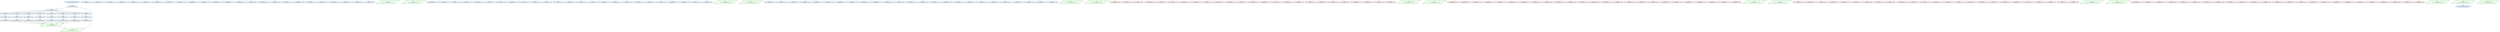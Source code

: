 digraph baseline_tp8_pp2_dag {
	graph [bb="0,0,54849,704.43",
		bgcolor=white,
		compound=true,
		fontname=Arial,
		fontsize=12,
		rankdir=TB
	];
	node [fontname=Arial,
		fontsize=10,
		label="\N"
	];
	subgraph stage0 {
		graph [label="Stage 0: GPUs 0-7 (TP=8), Layers 0-1"];
		stage0_embedding	[fillcolor="#E8F4FD",
			height=0.5,
			label="Token+Pos Embedding\n[Input: [1024,2048], Output: [1024,2048,4096]]",
			pos="1588,565.21",
			shape=rectangle,
			style=filled,
			width=3.0278];
		stage0_layer0_norm1	[fillcolor="#E8F4FD",
			height=0.56944,
			label="Layer 0\nPre-Attn LayerNorm\n[Input: [1024,2048,4096], Output: [1024,2048,4096]]",
			pos="1134,487.5",
			shape=rectangle,
			style=filled,
			width=3.3611];
		stage0_layer0_qkv_gpu0	[fillcolor="#E8F4FD",
			height=0.56944,
			label="GPU0\nQKV Proj Layer0\n[Input: [1024,2048,4096], Output: [1024,2048,512]]",
			pos="118,410.5",
			shape=rectangle,
			style=filled,
			width=3.2778];
		stage0_layer0_attn_gpu0	[fillcolor="#E8F4FD",
			height=0.56944,
			label="GPU0\nAttn Layer0\n[Input: [1024,2048,512], Output: [1024,2048,512]]",
			pos="118,333.5",
			shape=rectangle,
			style=filled,
			width=3.2083];
		stage0_layer0_out_gpu0	[fillcolor="#E8F4FD",
			height=0.56944,
			label="GPU0\nOutput Proj Layer0\n[Input: [1024,2048,512], Output: [1024,2048,4096]]",
			pos="118,256.5",
			shape=rectangle,
			style=filled,
			width=3.2778];
		stage0_layer0_qkv_gpu1	[fillcolor="#E8F4FD",
			height=0.56944,
			label="GPU1\nQKV Proj Layer0\n[Input: [1024,2048,4096], Output: [1024,2048,512]]",
			pos="372,410.5",
			shape=rectangle,
			style=filled,
			width=3.2778];
		stage0_layer0_attn_gpu1	[fillcolor="#E8F4FD",
			height=0.56944,
			label="GPU1\nAttn Layer0\n[Input: [1024,2048,512], Output: [1024,2048,512]]",
			pos="372,333.5",
			shape=rectangle,
			style=filled,
			width=3.2083];
		stage0_layer0_out_gpu1	[fillcolor="#E8F4FD",
			height=0.56944,
			label="GPU1\nOutput Proj Layer0\n[Input: [1024,2048,512], Output: [1024,2048,4096]]",
			pos="372,256.5",
			shape=rectangle,
			style=filled,
			width=3.2778];
		stage0_layer0_qkv_gpu2	[fillcolor="#E8F4FD",
			height=0.56944,
			label="GPU2\nQKV Proj Layer0\n[Input: [1024,2048,4096], Output: [1024,2048,512]]",
			pos="626,410.5",
			shape=rectangle,
			style=filled,
			width=3.2778];
		stage0_layer0_attn_gpu2	[fillcolor="#E8F4FD",
			height=0.56944,
			label="GPU2\nAttn Layer0\n[Input: [1024,2048,512], Output: [1024,2048,512]]",
			pos="626,333.5",
			shape=rectangle,
			style=filled,
			width=3.2083];
		stage0_layer0_out_gpu2	[fillcolor="#E8F4FD",
			height=0.56944,
			label="GPU2\nOutput Proj Layer0\n[Input: [1024,2048,512], Output: [1024,2048,4096]]",
			pos="626,256.5",
			shape=rectangle,
			style=filled,
			width=3.2778];
		stage0_layer0_qkv_gpu3	[fillcolor="#E8F4FD",
			height=0.56944,
			label="GPU3\nQKV Proj Layer0\n[Input: [1024,2048,4096], Output: [1024,2048,512]]",
			pos="880,410.5",
			shape=rectangle,
			style=filled,
			width=3.2778];
		stage0_layer0_attn_gpu3	[fillcolor="#E8F4FD",
			height=0.56944,
			label="GPU3\nAttn Layer0\n[Input: [1024,2048,512], Output: [1024,2048,512]]",
			pos="880,333.5",
			shape=rectangle,
			style=filled,
			width=3.2083];
		stage0_layer0_out_gpu3	[fillcolor="#E8F4FD",
			height=0.56944,
			label="GPU3\nOutput Proj Layer0\n[Input: [1024,2048,512], Output: [1024,2048,4096]]",
			pos="880,256.5",
			shape=rectangle,
			style=filled,
			width=3.2778];
		stage0_layer0_qkv_gpu4	[fillcolor="#E8F4FD",
			height=0.56944,
			label="GPU4\nQKV Proj Layer0\n[Input: [1024,2048,4096], Output: [1024,2048,512]]",
			pos="1134,410.5",
			shape=rectangle,
			style=filled,
			width=3.2778];
		stage0_layer0_attn_gpu4	[fillcolor="#E8F4FD",
			height=0.56944,
			label="GPU4\nAttn Layer0\n[Input: [1024,2048,512], Output: [1024,2048,512]]",
			pos="1134,333.5",
			shape=rectangle,
			style=filled,
			width=3.2083];
		stage0_layer0_out_gpu4	[fillcolor="#E8F4FD",
			height=0.56944,
			label="GPU4\nOutput Proj Layer0\n[Input: [1024,2048,512], Output: [1024,2048,4096]]",
			pos="1134,256.5",
			shape=rectangle,
			style=filled,
			width=3.2778];
		stage0_layer0_qkv_gpu5	[fillcolor="#E8F4FD",
			height=0.56944,
			label="GPU5\nQKV Proj Layer0\n[Input: [1024,2048,4096], Output: [1024,2048,512]]",
			pos="1388,410.5",
			shape=rectangle,
			style=filled,
			width=3.2778];
		stage0_layer0_attn_gpu5	[fillcolor="#E8F4FD",
			height=0.56944,
			label="GPU5\nAttn Layer0\n[Input: [1024,2048,512], Output: [1024,2048,512]]",
			pos="1388,333.5",
			shape=rectangle,
			style=filled,
			width=3.2083];
		stage0_layer0_out_gpu5	[fillcolor="#E8F4FD",
			height=0.56944,
			label="GPU5\nOutput Proj Layer0\n[Input: [1024,2048,512], Output: [1024,2048,4096]]",
			pos="1388,256.5",
			shape=rectangle,
			style=filled,
			width=3.2778];
		stage0_layer0_qkv_gpu6	[fillcolor="#E8F4FD",
			height=0.56944,
			label="GPU6\nQKV Proj Layer0\n[Input: [1024,2048,4096], Output: [1024,2048,512]]",
			pos="1642,410.5",
			shape=rectangle,
			style=filled,
			width=3.2778];
		stage0_layer0_attn_gpu6	[fillcolor="#E8F4FD",
			height=0.56944,
			label="GPU6\nAttn Layer0\n[Input: [1024,2048,512], Output: [1024,2048,512]]",
			pos="1642,333.5",
			shape=rectangle,
			style=filled,
			width=3.2083];
		stage0_layer0_out_gpu6	[fillcolor="#E8F4FD",
			height=0.56944,
			label="GPU6\nOutput Proj Layer0\n[Input: [1024,2048,512], Output: [1024,2048,4096]]",
			pos="1642,256.5",
			shape=rectangle,
			style=filled,
			width=3.2778];
		stage0_layer0_qkv_gpu7	[fillcolor="#E8F4FD",
			height=0.56944,
			label="GPU7\nQKV Proj Layer0\n[Input: [1024,2048,4096], Output: [1024,2048,512]]",
			pos="1896,410.5",
			shape=rectangle,
			style=filled,
			width=3.2778];
		stage0_layer0_attn_gpu7	[fillcolor="#E8F4FD",
			height=0.56944,
			label="GPU7\nAttn Layer0\n[Input: [1024,2048,512], Output: [1024,2048,512]]",
			pos="1896,333.5",
			shape=rectangle,
			style=filled,
			width=3.2083];
		stage0_layer0_out_gpu7	[fillcolor="#E8F4FD",
			height=0.56944,
			label="GPU7\nOutput Proj Layer0\n[Input: [1024,2048,512], Output: [1024,2048,4096]]",
			pos="1896,256.5",
			shape=rectangle,
			style=filled,
			width=3.2778];
		stage0_layer0_attn_allreduce	[fillcolor="#E8FDE8",
			height=1.1389,
			label="Layer 0\nAttention All-Reduce\n[Input: 8×[1024,2048,4096], Output: [1024,2048,4096]]",
			pos="1134,159",
			shape=parallelogram,
			style="filled,rounded",
			width=7.2861];
		stage0_layer0_residual1	[fillcolor="#E8FDE8",
			height=1.1389,
			label="Layer 0\nResidual Add\n[Input: 2×[1024,2048,4096], Output: [1024,2048,4096]]",
			pos="1588,41",
			shape=parallelogram,
			style="filled,rounded",
			width=7.2861];
		stage0_layer0_norm2	[fillcolor="#E8F4FD",
			height=0.56944,
			label="Layer 0\nPre-MoE LayerNorm\n[Input: [1024,2048,4096], Output: [1024,2048,4096]]",
			pos="1901,663.43",
			shape=rectangle,
			style=filled,
			width=3.3611];
		stage0_layer0_moe_qkv_gpu0	[fillcolor="#E8F4FD",
			height=0.56944,
			label="GPU0\nMoE QKV Layer0\n[Input: [1024,2048,4096], Output: [1024,2048,4096]]",
			pos="2161,663.43",
			shape=rectangle,
			style=filled,
			width=3.3611];
		stage0_layer0_moe_experts_gpu0	[fillcolor="#E8F4FD",
			height=0.56944,
			label="GPU0\n2 Experts Layer0\n[Input: [1024,2048,4096], Output: [1024,2048,4096]]",
			pos="2421,663.43",
			shape=rectangle,
			style=filled,
			width=3.3611];
		stage0_layer0_moe_out_gpu0	[fillcolor="#E8F4FD",
			height=0.56944,
			label="GPU0\nMoE Output Layer0\n[Input: [1024,2048,4096], Output: [1024,2048,4096]]",
			pos="2681,663.43",
			shape=rectangle,
			style=filled,
			width=3.3611];
		stage0_layer0_moe_qkv_gpu1	[fillcolor="#E8F4FD",
			height=0.56944,
			label="GPU1\nMoE QKV Layer0\n[Input: [1024,2048,4096], Output: [1024,2048,4096]]",
			pos="2941,663.43",
			shape=rectangle,
			style=filled,
			width=3.3611];
		stage0_layer0_moe_experts_gpu1	[fillcolor="#E8F4FD",
			height=0.56944,
			label="GPU1\n2 Experts Layer0\n[Input: [1024,2048,4096], Output: [1024,2048,4096]]",
			pos="3201,663.43",
			shape=rectangle,
			style=filled,
			width=3.3611];
		stage0_layer0_moe_out_gpu1	[fillcolor="#E8F4FD",
			height=0.56944,
			label="GPU1\nMoE Output Layer0\n[Input: [1024,2048,4096], Output: [1024,2048,4096]]",
			pos="3461,663.43",
			shape=rectangle,
			style=filled,
			width=3.3611];
		stage0_layer0_moe_qkv_gpu2	[fillcolor="#E8F4FD",
			height=0.56944,
			label="GPU2\nMoE QKV Layer0\n[Input: [1024,2048,4096], Output: [1024,2048,4096]]",
			pos="3721,663.43",
			shape=rectangle,
			style=filled,
			width=3.3611];
		stage0_layer0_moe_experts_gpu2	[fillcolor="#E8F4FD",
			height=0.56944,
			label="GPU2\n2 Experts Layer0\n[Input: [1024,2048,4096], Output: [1024,2048,4096]]",
			pos="3981,663.43",
			shape=rectangle,
			style=filled,
			width=3.3611];
		stage0_layer0_moe_out_gpu2	[fillcolor="#E8F4FD",
			height=0.56944,
			label="GPU2\nMoE Output Layer0\n[Input: [1024,2048,4096], Output: [1024,2048,4096]]",
			pos="4241,663.43",
			shape=rectangle,
			style=filled,
			width=3.3611];
		stage0_layer0_moe_qkv_gpu3	[fillcolor="#E8F4FD",
			height=0.56944,
			label="GPU3\nMoE QKV Layer0\n[Input: [1024,2048,4096], Output: [1024,2048,4096]]",
			pos="4501,663.43",
			shape=rectangle,
			style=filled,
			width=3.3611];
		stage0_layer0_moe_experts_gpu3	[fillcolor="#E8F4FD",
			height=0.56944,
			label="GPU3\n2 Experts Layer0\n[Input: [1024,2048,4096], Output: [1024,2048,4096]]",
			pos="4761,663.43",
			shape=rectangle,
			style=filled,
			width=3.3611];
		stage0_layer0_moe_out_gpu3	[fillcolor="#E8F4FD",
			height=0.56944,
			label="GPU3\nMoE Output Layer0\n[Input: [1024,2048,4096], Output: [1024,2048,4096]]",
			pos="5021,663.43",
			shape=rectangle,
			style=filled,
			width=3.3611];
		stage0_layer0_moe_qkv_gpu4	[fillcolor="#E8F4FD",
			height=0.56944,
			label="GPU4\nMoE QKV Layer0\n[Input: [1024,2048,4096], Output: [1024,2048,4096]]",
			pos="5281,663.43",
			shape=rectangle,
			style=filled,
			width=3.3611];
		stage0_layer0_moe_experts_gpu4	[fillcolor="#E8F4FD",
			height=0.56944,
			label="GPU4\n2 Experts Layer0\n[Input: [1024,2048,4096], Output: [1024,2048,4096]]",
			pos="5541,663.43",
			shape=rectangle,
			style=filled,
			width=3.3611];
		stage0_layer0_moe_out_gpu4	[fillcolor="#E8F4FD",
			height=0.56944,
			label="GPU4\nMoE Output Layer0\n[Input: [1024,2048,4096], Output: [1024,2048,4096]]",
			pos="5801,663.43",
			shape=rectangle,
			style=filled,
			width=3.3611];
		stage0_layer0_moe_qkv_gpu5	[fillcolor="#E8F4FD",
			height=0.56944,
			label="GPU5\nMoE QKV Layer0\n[Input: [1024,2048,4096], Output: [1024,2048,4096]]",
			pos="6061,663.43",
			shape=rectangle,
			style=filled,
			width=3.3611];
		stage0_layer0_moe_experts_gpu5	[fillcolor="#E8F4FD",
			height=0.56944,
			label="GPU5\n2 Experts Layer0\n[Input: [1024,2048,4096], Output: [1024,2048,4096]]",
			pos="6321,663.43",
			shape=rectangle,
			style=filled,
			width=3.3611];
		stage0_layer0_moe_out_gpu5	[fillcolor="#E8F4FD",
			height=0.56944,
			label="GPU5\nMoE Output Layer0\n[Input: [1024,2048,4096], Output: [1024,2048,4096]]",
			pos="6581,663.43",
			shape=rectangle,
			style=filled,
			width=3.3611];
		stage0_layer0_moe_qkv_gpu6	[fillcolor="#E8F4FD",
			height=0.56944,
			label="GPU6\nMoE QKV Layer0\n[Input: [1024,2048,4096], Output: [1024,2048,4096]]",
			pos="6841,663.43",
			shape=rectangle,
			style=filled,
			width=3.3611];
		stage0_layer0_moe_experts_gpu6	[fillcolor="#E8F4FD",
			height=0.56944,
			label="GPU6\n2 Experts Layer0\n[Input: [1024,2048,4096], Output: [1024,2048,4096]]",
			pos="7101,663.43",
			shape=rectangle,
			style=filled,
			width=3.3611];
		stage0_layer0_moe_out_gpu6	[fillcolor="#E8F4FD",
			height=0.56944,
			label="GPU6\nMoE Output Layer0\n[Input: [1024,2048,4096], Output: [1024,2048,4096]]",
			pos="7361,663.43",
			shape=rectangle,
			style=filled,
			width=3.3611];
		stage0_layer0_moe_qkv_gpu7	[fillcolor="#E8F4FD",
			height=0.56944,
			label="GPU7\nMoE QKV Layer0\n[Input: [1024,2048,4096], Output: [1024,2048,4096]]",
			pos="7621,663.43",
			shape=rectangle,
			style=filled,
			width=3.3611];
		stage0_layer0_moe_experts_gpu7	[fillcolor="#E8F4FD",
			height=0.56944,
			label="GPU7\n2 Experts Layer0\n[Input: [1024,2048,4096], Output: [1024,2048,4096]]",
			pos="7881,663.43",
			shape=rectangle,
			style=filled,
			width=3.3611];
		stage0_layer0_moe_out_gpu7	[fillcolor="#E8F4FD",
			height=0.56944,
			label="GPU7\nMoE Output Layer0\n[Input: [1024,2048,4096], Output: [1024,2048,4096]]",
			pos="8141,663.43",
			shape=rectangle,
			style=filled,
			width=3.3611];
		stage0_layer0_moe_allreduce	[fillcolor="#E8FDE8",
			height=1.1389,
			label="Layer 0\nMoE All-Reduce\n[Input: 8×[1024,2048,4096], Output: [1024,2048,4096]]",
			pos="8542,663.43",
			shape=parallelogram,
			style="filled,rounded",
			width=7.2861];
		stage0_layer0_residual2	[fillcolor="#E8FDE8",
			height=1.1389,
			label="Layer 0\nResidual Add\n[Input: 2×[1024,2048,4096], Output: [1024,2048,4096]]",
			pos="9085,663.43",
			shape=parallelogram,
			style="filled,rounded",
			width=7.2861];
		stage0_layer1_norm1	[fillcolor="#E8F4FD",
			height=0.56944,
			label="Layer 1\nPre-Attn LayerNorm\n[Input: [1024,2048,4096], Output: [1024,2048,4096]]",
			pos="9486,663.43",
			shape=rectangle,
			style=filled,
			width=3.3611];
		stage0_layer1_qkv_gpu0	[fillcolor="#E8F4FD",
			height=0.56944,
			label="GPU0\nQKV Proj Layer1\n[Input: [1024,2048,4096], Output: [1024,2048,512]]",
			pos="9743,663.43",
			shape=rectangle,
			style=filled,
			width=3.2778];
		stage0_layer1_attn_gpu0	[fillcolor="#E8F4FD",
			height=0.56944,
			label="GPU0\nAttn Layer1\n[Input: [1024,2048,512], Output: [1024,2048,512]]",
			pos="9995,663.43",
			shape=rectangle,
			style=filled,
			width=3.2083];
		stage0_layer1_out_gpu0	[fillcolor="#E8F4FD",
			height=0.56944,
			label="GPU0\nOutput Proj Layer1\n[Input: [1024,2048,512], Output: [1024,2048,4096]]",
			pos="10247,663.43",
			shape=rectangle,
			style=filled,
			width=3.2778];
		stage0_layer1_qkv_gpu1	[fillcolor="#E8F4FD",
			height=0.56944,
			label="GPU1\nQKV Proj Layer1\n[Input: [1024,2048,4096], Output: [1024,2048,512]]",
			pos="10501,663.43",
			shape=rectangle,
			style=filled,
			width=3.2778];
		stage0_layer1_attn_gpu1	[fillcolor="#E8F4FD",
			height=0.56944,
			label="GPU1\nAttn Layer1\n[Input: [1024,2048,512], Output: [1024,2048,512]]",
			pos="10753,663.43",
			shape=rectangle,
			style=filled,
			width=3.2083];
		stage0_layer1_out_gpu1	[fillcolor="#E8F4FD",
			height=0.56944,
			label="GPU1\nOutput Proj Layer1\n[Input: [1024,2048,512], Output: [1024,2048,4096]]",
			pos="11005,663.43",
			shape=rectangle,
			style=filled,
			width=3.2778];
		stage0_layer1_qkv_gpu2	[fillcolor="#E8F4FD",
			height=0.56944,
			label="GPU2\nQKV Proj Layer1\n[Input: [1024,2048,4096], Output: [1024,2048,512]]",
			pos="11259,663.43",
			shape=rectangle,
			style=filled,
			width=3.2778];
		stage0_layer1_attn_gpu2	[fillcolor="#E8F4FD",
			height=0.56944,
			label="GPU2\nAttn Layer1\n[Input: [1024,2048,512], Output: [1024,2048,512]]",
			pos="11511,663.43",
			shape=rectangle,
			style=filled,
			width=3.2083];
		stage0_layer1_out_gpu2	[fillcolor="#E8F4FD",
			height=0.56944,
			label="GPU2\nOutput Proj Layer1\n[Input: [1024,2048,512], Output: [1024,2048,4096]]",
			pos="11763,663.43",
			shape=rectangle,
			style=filled,
			width=3.2778];
		stage0_layer1_qkv_gpu3	[fillcolor="#E8F4FD",
			height=0.56944,
			label="GPU3\nQKV Proj Layer1\n[Input: [1024,2048,4096], Output: [1024,2048,512]]",
			pos="12017,663.43",
			shape=rectangle,
			style=filled,
			width=3.2778];
		stage0_layer1_attn_gpu3	[fillcolor="#E8F4FD",
			height=0.56944,
			label="GPU3\nAttn Layer1\n[Input: [1024,2048,512], Output: [1024,2048,512]]",
			pos="12269,663.43",
			shape=rectangle,
			style=filled,
			width=3.2083];
		stage0_layer1_out_gpu3	[fillcolor="#E8F4FD",
			height=0.56944,
			label="GPU3\nOutput Proj Layer1\n[Input: [1024,2048,512], Output: [1024,2048,4096]]",
			pos="12521,663.43",
			shape=rectangle,
			style=filled,
			width=3.2778];
		stage0_layer1_qkv_gpu4	[fillcolor="#E8F4FD",
			height=0.56944,
			label="GPU4\nQKV Proj Layer1\n[Input: [1024,2048,4096], Output: [1024,2048,512]]",
			pos="12775,663.43",
			shape=rectangle,
			style=filled,
			width=3.2778];
		stage0_layer1_attn_gpu4	[fillcolor="#E8F4FD",
			height=0.56944,
			label="GPU4\nAttn Layer1\n[Input: [1024,2048,512], Output: [1024,2048,512]]",
			pos="13027,663.43",
			shape=rectangle,
			style=filled,
			width=3.2083];
		stage0_layer1_out_gpu4	[fillcolor="#E8F4FD",
			height=0.56944,
			label="GPU4\nOutput Proj Layer1\n[Input: [1024,2048,512], Output: [1024,2048,4096]]",
			pos="13279,663.43",
			shape=rectangle,
			style=filled,
			width=3.2778];
		stage0_layer1_qkv_gpu5	[fillcolor="#E8F4FD",
			height=0.56944,
			label="GPU5\nQKV Proj Layer1\n[Input: [1024,2048,4096], Output: [1024,2048,512]]",
			pos="13533,663.43",
			shape=rectangle,
			style=filled,
			width=3.2778];
		stage0_layer1_attn_gpu5	[fillcolor="#E8F4FD",
			height=0.56944,
			label="GPU5\nAttn Layer1\n[Input: [1024,2048,512], Output: [1024,2048,512]]",
			pos="13785,663.43",
			shape=rectangle,
			style=filled,
			width=3.2083];
		stage0_layer1_out_gpu5	[fillcolor="#E8F4FD",
			height=0.56944,
			label="GPU5\nOutput Proj Layer1\n[Input: [1024,2048,512], Output: [1024,2048,4096]]",
			pos="14037,663.43",
			shape=rectangle,
			style=filled,
			width=3.2778];
		stage0_layer1_qkv_gpu6	[fillcolor="#E8F4FD",
			height=0.56944,
			label="GPU6\nQKV Proj Layer1\n[Input: [1024,2048,4096], Output: [1024,2048,512]]",
			pos="14291,663.43",
			shape=rectangle,
			style=filled,
			width=3.2778];
		stage0_layer1_attn_gpu6	[fillcolor="#E8F4FD",
			height=0.56944,
			label="GPU6\nAttn Layer1\n[Input: [1024,2048,512], Output: [1024,2048,512]]",
			pos="14543,663.43",
			shape=rectangle,
			style=filled,
			width=3.2083];
		stage0_layer1_out_gpu6	[fillcolor="#E8F4FD",
			height=0.56944,
			label="GPU6\nOutput Proj Layer1\n[Input: [1024,2048,512], Output: [1024,2048,4096]]",
			pos="14795,663.43",
			shape=rectangle,
			style=filled,
			width=3.2778];
		stage0_layer1_qkv_gpu7	[fillcolor="#E8F4FD",
			height=0.56944,
			label="GPU7\nQKV Proj Layer1\n[Input: [1024,2048,4096], Output: [1024,2048,512]]",
			pos="15049,663.43",
			shape=rectangle,
			style=filled,
			width=3.2778];
		stage0_layer1_attn_gpu7	[fillcolor="#E8F4FD",
			height=0.56944,
			label="GPU7\nAttn Layer1\n[Input: [1024,2048,512], Output: [1024,2048,512]]",
			pos="15301,663.43",
			shape=rectangle,
			style=filled,
			width=3.2083];
		stage0_layer1_out_gpu7	[fillcolor="#E8F4FD",
			height=0.56944,
			label="GPU7\nOutput Proj Layer1\n[Input: [1024,2048,512], Output: [1024,2048,4096]]",
			pos="15553,663.43",
			shape=rectangle,
			style=filled,
			width=3.2778];
		stage0_layer1_attn_allreduce	[fillcolor="#E8FDE8",
			height=1.1389,
			label="Layer 1\nAttention All-Reduce\n[Input: 8×[1024,2048,4096], Output: [1024,2048,4096]]",
			pos="15951,663.43",
			shape=parallelogram,
			style="filled,rounded",
			width=7.2861];
		stage0_layer1_residual1	[fillcolor="#E8FDE8",
			height=1.1389,
			label="Layer 1\nResidual Add\n[Input: 2×[1024,2048,4096], Output: [1024,2048,4096]]",
			pos="16494,663.43",
			shape=parallelogram,
			style="filled,rounded",
			width=7.2861];
		stage0_layer1_norm2	[fillcolor="#E8F4FD",
			height=0.56944,
			label="Layer 1\nPre-MoE LayerNorm\n[Input: [1024,2048,4096], Output: [1024,2048,4096]]",
			pos="16895,663.43",
			shape=rectangle,
			style=filled,
			width=3.3611];
		stage0_layer1_moe_qkv_gpu0	[fillcolor="#E8F4FD",
			height=0.56944,
			label="GPU0\nMoE QKV Layer1\n[Input: [1024,2048,4096], Output: [1024,2048,4096]]",
			pos="17155,663.43",
			shape=rectangle,
			style=filled,
			width=3.3611];
		stage0_layer1_moe_experts_gpu0	[fillcolor="#E8F4FD",
			height=0.56944,
			label="GPU0\n2 Experts Layer1\n[Input: [1024,2048,4096], Output: [1024,2048,4096]]",
			pos="17415,663.43",
			shape=rectangle,
			style=filled,
			width=3.3611];
		stage0_layer1_moe_out_gpu0	[fillcolor="#E8F4FD",
			height=0.56944,
			label="GPU0\nMoE Output Layer1\n[Input: [1024,2048,4096], Output: [1024,2048,4096]]",
			pos="17675,663.43",
			shape=rectangle,
			style=filled,
			width=3.3611];
		stage0_layer1_moe_qkv_gpu1	[fillcolor="#E8F4FD",
			height=0.56944,
			label="GPU1\nMoE QKV Layer1\n[Input: [1024,2048,4096], Output: [1024,2048,4096]]",
			pos="17935,663.43",
			shape=rectangle,
			style=filled,
			width=3.3611];
		stage0_layer1_moe_experts_gpu1	[fillcolor="#E8F4FD",
			height=0.56944,
			label="GPU1\n2 Experts Layer1\n[Input: [1024,2048,4096], Output: [1024,2048,4096]]",
			pos="18195,663.43",
			shape=rectangle,
			style=filled,
			width=3.3611];
		stage0_layer1_moe_out_gpu1	[fillcolor="#E8F4FD",
			height=0.56944,
			label="GPU1\nMoE Output Layer1\n[Input: [1024,2048,4096], Output: [1024,2048,4096]]",
			pos="18455,663.43",
			shape=rectangle,
			style=filled,
			width=3.3611];
		stage0_layer1_moe_qkv_gpu2	[fillcolor="#E8F4FD",
			height=0.56944,
			label="GPU2\nMoE QKV Layer1\n[Input: [1024,2048,4096], Output: [1024,2048,4096]]",
			pos="18715,663.43",
			shape=rectangle,
			style=filled,
			width=3.3611];
		stage0_layer1_moe_experts_gpu2	[fillcolor="#E8F4FD",
			height=0.56944,
			label="GPU2\n2 Experts Layer1\n[Input: [1024,2048,4096], Output: [1024,2048,4096]]",
			pos="18975,663.43",
			shape=rectangle,
			style=filled,
			width=3.3611];
		stage0_layer1_moe_out_gpu2	[fillcolor="#E8F4FD",
			height=0.56944,
			label="GPU2\nMoE Output Layer1\n[Input: [1024,2048,4096], Output: [1024,2048,4096]]",
			pos="19235,663.43",
			shape=rectangle,
			style=filled,
			width=3.3611];
		stage0_layer1_moe_qkv_gpu3	[fillcolor="#E8F4FD",
			height=0.56944,
			label="GPU3\nMoE QKV Layer1\n[Input: [1024,2048,4096], Output: [1024,2048,4096]]",
			pos="19495,663.43",
			shape=rectangle,
			style=filled,
			width=3.3611];
		stage0_layer1_moe_experts_gpu3	[fillcolor="#E8F4FD",
			height=0.56944,
			label="GPU3\n2 Experts Layer1\n[Input: [1024,2048,4096], Output: [1024,2048,4096]]",
			pos="19755,663.43",
			shape=rectangle,
			style=filled,
			width=3.3611];
		stage0_layer1_moe_out_gpu3	[fillcolor="#E8F4FD",
			height=0.56944,
			label="GPU3\nMoE Output Layer1\n[Input: [1024,2048,4096], Output: [1024,2048,4096]]",
			pos="20015,663.43",
			shape=rectangle,
			style=filled,
			width=3.3611];
		stage0_layer1_moe_qkv_gpu4	[fillcolor="#E8F4FD",
			height=0.56944,
			label="GPU4\nMoE QKV Layer1\n[Input: [1024,2048,4096], Output: [1024,2048,4096]]",
			pos="20275,663.43",
			shape=rectangle,
			style=filled,
			width=3.3611];
		stage0_layer1_moe_experts_gpu4	[fillcolor="#E8F4FD",
			height=0.56944,
			label="GPU4\n2 Experts Layer1\n[Input: [1024,2048,4096], Output: [1024,2048,4096]]",
			pos="20535,663.43",
			shape=rectangle,
			style=filled,
			width=3.3611];
		stage0_layer1_moe_out_gpu4	[fillcolor="#E8F4FD",
			height=0.56944,
			label="GPU4\nMoE Output Layer1\n[Input: [1024,2048,4096], Output: [1024,2048,4096]]",
			pos="20795,663.43",
			shape=rectangle,
			style=filled,
			width=3.3611];
		stage0_layer1_moe_qkv_gpu5	[fillcolor="#E8F4FD",
			height=0.56944,
			label="GPU5\nMoE QKV Layer1\n[Input: [1024,2048,4096], Output: [1024,2048,4096]]",
			pos="21055,663.43",
			shape=rectangle,
			style=filled,
			width=3.3611];
		stage0_layer1_moe_experts_gpu5	[fillcolor="#E8F4FD",
			height=0.56944,
			label="GPU5\n2 Experts Layer1\n[Input: [1024,2048,4096], Output: [1024,2048,4096]]",
			pos="21315,663.43",
			shape=rectangle,
			style=filled,
			width=3.3611];
		stage0_layer1_moe_out_gpu5	[fillcolor="#E8F4FD",
			height=0.56944,
			label="GPU5\nMoE Output Layer1\n[Input: [1024,2048,4096], Output: [1024,2048,4096]]",
			pos="21575,663.43",
			shape=rectangle,
			style=filled,
			width=3.3611];
		stage0_layer1_moe_qkv_gpu6	[fillcolor="#E8F4FD",
			height=0.56944,
			label="GPU6\nMoE QKV Layer1\n[Input: [1024,2048,4096], Output: [1024,2048,4096]]",
			pos="21835,663.43",
			shape=rectangle,
			style=filled,
			width=3.3611];
		stage0_layer1_moe_experts_gpu6	[fillcolor="#E8F4FD",
			height=0.56944,
			label="GPU6\n2 Experts Layer1\n[Input: [1024,2048,4096], Output: [1024,2048,4096]]",
			pos="22095,663.43",
			shape=rectangle,
			style=filled,
			width=3.3611];
		stage0_layer1_moe_out_gpu6	[fillcolor="#E8F4FD",
			height=0.56944,
			label="GPU6\nMoE Output Layer1\n[Input: [1024,2048,4096], Output: [1024,2048,4096]]",
			pos="22355,663.43",
			shape=rectangle,
			style=filled,
			width=3.3611];
		stage0_layer1_moe_qkv_gpu7	[fillcolor="#E8F4FD",
			height=0.56944,
			label="GPU7\nMoE QKV Layer1\n[Input: [1024,2048,4096], Output: [1024,2048,4096]]",
			pos="22615,663.43",
			shape=rectangle,
			style=filled,
			width=3.3611];
		stage0_layer1_moe_experts_gpu7	[fillcolor="#E8F4FD",
			height=0.56944,
			label="GPU7\n2 Experts Layer1\n[Input: [1024,2048,4096], Output: [1024,2048,4096]]",
			pos="22875,663.43",
			shape=rectangle,
			style=filled,
			width=3.3611];
		stage0_layer1_moe_out_gpu7	[fillcolor="#E8F4FD",
			height=0.56944,
			label="GPU7\nMoE Output Layer1\n[Input: [1024,2048,4096], Output: [1024,2048,4096]]",
			pos="23135,663.43",
			shape=rectangle,
			style=filled,
			width=3.3611];
		stage0_layer1_moe_allreduce	[fillcolor="#E8FDE8",
			height=1.1389,
			label="Layer 1\nMoE All-Reduce\n[Input: 8×[1024,2048,4096], Output: [1024,2048,4096]]",
			pos="23536,663.43",
			shape=parallelogram,
			style="filled,rounded",
			width=7.2861];
		stage0_layer1_residual2	[fillcolor="#E8FDE8",
			height=1.1389,
			label="Layer 1\nResidual Add\n[Input: 2×[1024,2048,4096], Output: [1024,2048,4096]]",
			pos="24079,663.43",
			shape=parallelogram,
			style="filled,rounded",
			width=7.2861];
	}
	subgraph stage1 {
		graph [label="Stage 1: GPUs 8-15 (TP=8), Layers 2-3"];
		stage1_layer2_norm1	[fillcolor="#FDE8E8",
			height=0.56944,
			label="Layer 2\nPre-Attn LayerNorm\n[Input: [1024,2048,4096], Output: [1024,2048,4096]]",
			pos="25000,663.43",
			shape=rectangle,
			style=filled,
			width=3.3611];
		stage1_layer2_qkv_gpu8	[fillcolor="#FDE8E8",
			height=0.56944,
			label="GPU8\nQKV Proj Layer2\n[Input: [1024,2048,4096], Output: [1024,2048,512]]",
			pos="25257,663.43",
			shape=rectangle,
			style=filled,
			width=3.2778];
		stage1_layer2_attn_gpu8	[fillcolor="#FDE8E8",
			height=0.56944,
			label="GPU8\nAttn Layer2\n[Input: [1024,2048,512], Output: [1024,2048,512]]",
			pos="25509,663.43",
			shape=rectangle,
			style=filled,
			width=3.2083];
		stage1_layer2_out_gpu8	[fillcolor="#FDE8E8",
			height=0.56944,
			label="GPU8\nOutput Proj Layer2\n[Input: [1024,2048,512], Output: [1024,2048,4096]]",
			pos="25761,663.43",
			shape=rectangle,
			style=filled,
			width=3.2778];
		stage1_layer2_qkv_gpu9	[fillcolor="#FDE8E8",
			height=0.56944,
			label="GPU9\nQKV Proj Layer2\n[Input: [1024,2048,4096], Output: [1024,2048,512]]",
			pos="26015,663.43",
			shape=rectangle,
			style=filled,
			width=3.2778];
		stage1_layer2_attn_gpu9	[fillcolor="#FDE8E8",
			height=0.56944,
			label="GPU9\nAttn Layer2\n[Input: [1024,2048,512], Output: [1024,2048,512]]",
			pos="26267,663.43",
			shape=rectangle,
			style=filled,
			width=3.2083];
		stage1_layer2_out_gpu9	[fillcolor="#FDE8E8",
			height=0.56944,
			label="GPU9\nOutput Proj Layer2\n[Input: [1024,2048,512], Output: [1024,2048,4096]]",
			pos="26519,663.43",
			shape=rectangle,
			style=filled,
			width=3.2778];
		stage1_layer2_qkv_gpu10	[fillcolor="#FDE8E8",
			height=0.56944,
			label="GPU10\nQKV Proj Layer2\n[Input: [1024,2048,4096], Output: [1024,2048,512]]",
			pos="26773,663.43",
			shape=rectangle,
			style=filled,
			width=3.2778];
		stage1_layer2_attn_gpu10	[fillcolor="#FDE8E8",
			height=0.56944,
			label="GPU10\nAttn Layer2\n[Input: [1024,2048,512], Output: [1024,2048,512]]",
			pos="27025,663.43",
			shape=rectangle,
			style=filled,
			width=3.2083];
		stage1_layer2_out_gpu10	[fillcolor="#FDE8E8",
			height=0.56944,
			label="GPU10\nOutput Proj Layer2\n[Input: [1024,2048,512], Output: [1024,2048,4096]]",
			pos="27277,663.43",
			shape=rectangle,
			style=filled,
			width=3.2778];
		stage1_layer2_qkv_gpu11	[fillcolor="#FDE8E8",
			height=0.56944,
			label="GPU11\nQKV Proj Layer2\n[Input: [1024,2048,4096], Output: [1024,2048,512]]",
			pos="27531,663.43",
			shape=rectangle,
			style=filled,
			width=3.2778];
		stage1_layer2_attn_gpu11	[fillcolor="#FDE8E8",
			height=0.56944,
			label="GPU11\nAttn Layer2\n[Input: [1024,2048,512], Output: [1024,2048,512]]",
			pos="27783,663.43",
			shape=rectangle,
			style=filled,
			width=3.2083];
		stage1_layer2_out_gpu11	[fillcolor="#FDE8E8",
			height=0.56944,
			label="GPU11\nOutput Proj Layer2\n[Input: [1024,2048,512], Output: [1024,2048,4096]]",
			pos="28035,663.43",
			shape=rectangle,
			style=filled,
			width=3.2778];
		stage1_layer2_qkv_gpu12	[fillcolor="#FDE8E8",
			height=0.56944,
			label="GPU12\nQKV Proj Layer2\n[Input: [1024,2048,4096], Output: [1024,2048,512]]",
			pos="28289,663.43",
			shape=rectangle,
			style=filled,
			width=3.2778];
		stage1_layer2_attn_gpu12	[fillcolor="#FDE8E8",
			height=0.56944,
			label="GPU12\nAttn Layer2\n[Input: [1024,2048,512], Output: [1024,2048,512]]",
			pos="28541,663.43",
			shape=rectangle,
			style=filled,
			width=3.2083];
		stage1_layer2_out_gpu12	[fillcolor="#FDE8E8",
			height=0.56944,
			label="GPU12\nOutput Proj Layer2\n[Input: [1024,2048,512], Output: [1024,2048,4096]]",
			pos="28793,663.43",
			shape=rectangle,
			style=filled,
			width=3.2778];
		stage1_layer2_qkv_gpu13	[fillcolor="#FDE8E8",
			height=0.56944,
			label="GPU13\nQKV Proj Layer2\n[Input: [1024,2048,4096], Output: [1024,2048,512]]",
			pos="29047,663.43",
			shape=rectangle,
			style=filled,
			width=3.2778];
		stage1_layer2_attn_gpu13	[fillcolor="#FDE8E8",
			height=0.56944,
			label="GPU13\nAttn Layer2\n[Input: [1024,2048,512], Output: [1024,2048,512]]",
			pos="29299,663.43",
			shape=rectangle,
			style=filled,
			width=3.2083];
		stage1_layer2_out_gpu13	[fillcolor="#FDE8E8",
			height=0.56944,
			label="GPU13\nOutput Proj Layer2\n[Input: [1024,2048,512], Output: [1024,2048,4096]]",
			pos="29551,663.43",
			shape=rectangle,
			style=filled,
			width=3.2778];
		stage1_layer2_qkv_gpu14	[fillcolor="#FDE8E8",
			height=0.56944,
			label="GPU14\nQKV Proj Layer2\n[Input: [1024,2048,4096], Output: [1024,2048,512]]",
			pos="29805,663.43",
			shape=rectangle,
			style=filled,
			width=3.2778];
		stage1_layer2_attn_gpu14	[fillcolor="#FDE8E8",
			height=0.56944,
			label="GPU14\nAttn Layer2\n[Input: [1024,2048,512], Output: [1024,2048,512]]",
			pos="30057,663.43",
			shape=rectangle,
			style=filled,
			width=3.2083];
		stage1_layer2_out_gpu14	[fillcolor="#FDE8E8",
			height=0.56944,
			label="GPU14\nOutput Proj Layer2\n[Input: [1024,2048,512], Output: [1024,2048,4096]]",
			pos="30309,663.43",
			shape=rectangle,
			style=filled,
			width=3.2778];
		stage1_layer2_qkv_gpu15	[fillcolor="#FDE8E8",
			height=0.56944,
			label="GPU15\nQKV Proj Layer2\n[Input: [1024,2048,4096], Output: [1024,2048,512]]",
			pos="30563,663.43",
			shape=rectangle,
			style=filled,
			width=3.2778];
		stage1_layer2_attn_gpu15	[fillcolor="#FDE8E8",
			height=0.56944,
			label="GPU15\nAttn Layer2\n[Input: [1024,2048,512], Output: [1024,2048,512]]",
			pos="30815,663.43",
			shape=rectangle,
			style=filled,
			width=3.2083];
		stage1_layer2_out_gpu15	[fillcolor="#FDE8E8",
			height=0.56944,
			label="GPU15\nOutput Proj Layer2\n[Input: [1024,2048,512], Output: [1024,2048,4096]]",
			pos="31067,663.43",
			shape=rectangle,
			style=filled,
			width=3.2778];
		stage1_layer2_attn_allreduce	[fillcolor="#E8FDE8",
			height=1.1389,
			label="Layer 2\nAttention All-Reduce\n[Input: 8×[1024,2048,4096], Output: [1024,2048,4096]]",
			pos="31465,663.43",
			shape=parallelogram,
			style="filled,rounded",
			width=7.2861];
		stage1_layer2_residual1	[fillcolor="#E8FDE8",
			height=1.1389,
			label="Layer 2\nResidual Add\n[Input: 2×[1024,2048,4096], Output: [1024,2048,4096]]",
			pos="32008,663.43",
			shape=parallelogram,
			style="filled,rounded",
			width=7.2861];
		stage1_layer2_norm2	[fillcolor="#FDE8E8",
			height=0.56944,
			label="Layer 2\nPre-MoE LayerNorm\n[Input: [1024,2048,4096], Output: [1024,2048,4096]]",
			pos="32409,663.43",
			shape=rectangle,
			style=filled,
			width=3.3611];
		stage1_layer2_moe_qkv_gpu8	[fillcolor="#FDE8E8",
			height=0.56944,
			label="GPU8\nMoE QKV Layer2\n[Input: [1024,2048,4096], Output: [1024,2048,4096]]",
			pos="32669,663.43",
			shape=rectangle,
			style=filled,
			width=3.3611];
		stage1_layer2_moe_experts_gpu8	[fillcolor="#FDE8E8",
			height=0.56944,
			label="GPU8\n2 Experts Layer2\n[Input: [1024,2048,4096], Output: [1024,2048,4096]]",
			pos="32929,663.43",
			shape=rectangle,
			style=filled,
			width=3.3611];
		stage1_layer2_moe_out_gpu8	[fillcolor="#FDE8E8",
			height=0.56944,
			label="GPU8\nMoE Output Layer2\n[Input: [1024,2048,4096], Output: [1024,2048,4096]]",
			pos="33189,663.43",
			shape=rectangle,
			style=filled,
			width=3.3611];
		stage1_layer2_moe_qkv_gpu9	[fillcolor="#FDE8E8",
			height=0.56944,
			label="GPU9\nMoE QKV Layer2\n[Input: [1024,2048,4096], Output: [1024,2048,4096]]",
			pos="33449,663.43",
			shape=rectangle,
			style=filled,
			width=3.3611];
		stage1_layer2_moe_experts_gpu9	[fillcolor="#FDE8E8",
			height=0.56944,
			label="GPU9\n2 Experts Layer2\n[Input: [1024,2048,4096], Output: [1024,2048,4096]]",
			pos="33709,663.43",
			shape=rectangle,
			style=filled,
			width=3.3611];
		stage1_layer2_moe_out_gpu9	[fillcolor="#FDE8E8",
			height=0.56944,
			label="GPU9\nMoE Output Layer2\n[Input: [1024,2048,4096], Output: [1024,2048,4096]]",
			pos="33969,663.43",
			shape=rectangle,
			style=filled,
			width=3.3611];
		stage1_layer2_moe_qkv_gpu10	[fillcolor="#FDE8E8",
			height=0.56944,
			label="GPU10\nMoE QKV Layer2\n[Input: [1024,2048,4096], Output: [1024,2048,4096]]",
			pos="34229,663.43",
			shape=rectangle,
			style=filled,
			width=3.3611];
		stage1_layer2_moe_experts_gpu10	[fillcolor="#FDE8E8",
			height=0.56944,
			label="GPU10\n2 Experts Layer2\n[Input: [1024,2048,4096], Output: [1024,2048,4096]]",
			pos="34489,663.43",
			shape=rectangle,
			style=filled,
			width=3.3611];
		stage1_layer2_moe_out_gpu10	[fillcolor="#FDE8E8",
			height=0.56944,
			label="GPU10\nMoE Output Layer2\n[Input: [1024,2048,4096], Output: [1024,2048,4096]]",
			pos="34749,663.43",
			shape=rectangle,
			style=filled,
			width=3.3611];
		stage1_layer2_moe_qkv_gpu11	[fillcolor="#FDE8E8",
			height=0.56944,
			label="GPU11\nMoE QKV Layer2\n[Input: [1024,2048,4096], Output: [1024,2048,4096]]",
			pos="35009,663.43",
			shape=rectangle,
			style=filled,
			width=3.3611];
		stage1_layer2_moe_experts_gpu11	[fillcolor="#FDE8E8",
			height=0.56944,
			label="GPU11\n2 Experts Layer2\n[Input: [1024,2048,4096], Output: [1024,2048,4096]]",
			pos="35269,663.43",
			shape=rectangle,
			style=filled,
			width=3.3611];
		stage1_layer2_moe_out_gpu11	[fillcolor="#FDE8E8",
			height=0.56944,
			label="GPU11\nMoE Output Layer2\n[Input: [1024,2048,4096], Output: [1024,2048,4096]]",
			pos="35529,663.43",
			shape=rectangle,
			style=filled,
			width=3.3611];
		stage1_layer2_moe_qkv_gpu12	[fillcolor="#FDE8E8",
			height=0.56944,
			label="GPU12\nMoE QKV Layer2\n[Input: [1024,2048,4096], Output: [1024,2048,4096]]",
			pos="35789,663.43",
			shape=rectangle,
			style=filled,
			width=3.3611];
		stage1_layer2_moe_experts_gpu12	[fillcolor="#FDE8E8",
			height=0.56944,
			label="GPU12\n2 Experts Layer2\n[Input: [1024,2048,4096], Output: [1024,2048,4096]]",
			pos="36049,663.43",
			shape=rectangle,
			style=filled,
			width=3.3611];
		stage1_layer2_moe_out_gpu12	[fillcolor="#FDE8E8",
			height=0.56944,
			label="GPU12\nMoE Output Layer2\n[Input: [1024,2048,4096], Output: [1024,2048,4096]]",
			pos="36309,663.43",
			shape=rectangle,
			style=filled,
			width=3.3611];
		stage1_layer2_moe_qkv_gpu13	[fillcolor="#FDE8E8",
			height=0.56944,
			label="GPU13\nMoE QKV Layer2\n[Input: [1024,2048,4096], Output: [1024,2048,4096]]",
			pos="36569,663.43",
			shape=rectangle,
			style=filled,
			width=3.3611];
		stage1_layer2_moe_experts_gpu13	[fillcolor="#FDE8E8",
			height=0.56944,
			label="GPU13\n2 Experts Layer2\n[Input: [1024,2048,4096], Output: [1024,2048,4096]]",
			pos="36829,663.43",
			shape=rectangle,
			style=filled,
			width=3.3611];
		stage1_layer2_moe_out_gpu13	[fillcolor="#FDE8E8",
			height=0.56944,
			label="GPU13\nMoE Output Layer2\n[Input: [1024,2048,4096], Output: [1024,2048,4096]]",
			pos="37089,663.43",
			shape=rectangle,
			style=filled,
			width=3.3611];
		stage1_layer2_moe_qkv_gpu14	[fillcolor="#FDE8E8",
			height=0.56944,
			label="GPU14\nMoE QKV Layer2\n[Input: [1024,2048,4096], Output: [1024,2048,4096]]",
			pos="37349,663.43",
			shape=rectangle,
			style=filled,
			width=3.3611];
		stage1_layer2_moe_experts_gpu14	[fillcolor="#FDE8E8",
			height=0.56944,
			label="GPU14\n2 Experts Layer2\n[Input: [1024,2048,4096], Output: [1024,2048,4096]]",
			pos="37609,663.43",
			shape=rectangle,
			style=filled,
			width=3.3611];
		stage1_layer2_moe_out_gpu14	[fillcolor="#FDE8E8",
			height=0.56944,
			label="GPU14\nMoE Output Layer2\n[Input: [1024,2048,4096], Output: [1024,2048,4096]]",
			pos="37869,663.43",
			shape=rectangle,
			style=filled,
			width=3.3611];
		stage1_layer2_moe_qkv_gpu15	[fillcolor="#FDE8E8",
			height=0.56944,
			label="GPU15\nMoE QKV Layer2\n[Input: [1024,2048,4096], Output: [1024,2048,4096]]",
			pos="38129,663.43",
			shape=rectangle,
			style=filled,
			width=3.3611];
		stage1_layer2_moe_experts_gpu15	[fillcolor="#FDE8E8",
			height=0.56944,
			label="GPU15\n2 Experts Layer2\n[Input: [1024,2048,4096], Output: [1024,2048,4096]]",
			pos="38389,663.43",
			shape=rectangle,
			style=filled,
			width=3.3611];
		stage1_layer2_moe_out_gpu15	[fillcolor="#FDE8E8",
			height=0.56944,
			label="GPU15\nMoE Output Layer2\n[Input: [1024,2048,4096], Output: [1024,2048,4096]]",
			pos="38649,663.43",
			shape=rectangle,
			style=filled,
			width=3.3611];
		stage1_layer2_moe_allreduce	[fillcolor="#E8FDE8",
			height=1.1389,
			label="Layer 2\nMoE All-Reduce\n[Input: 8×[1024,2048,4096], Output: [1024,2048,4096]]",
			pos="39050,663.43",
			shape=parallelogram,
			style="filled,rounded",
			width=7.2861];
		stage1_layer2_residual2	[fillcolor="#E8FDE8",
			height=1.1389,
			label="Layer 2\nResidual Add\n[Input: 2×[1024,2048,4096], Output: [1024,2048,4096]]",
			pos="39593,663.43",
			shape=parallelogram,
			style="filled,rounded",
			width=7.2861];
		stage1_layer3_norm1	[fillcolor="#FDE8E8",
			height=0.56944,
			label="Layer 3\nPre-Attn LayerNorm\n[Input: [1024,2048,4096], Output: [1024,2048,4096]]",
			pos="39994,663.43",
			shape=rectangle,
			style=filled,
			width=3.3611];
		stage1_layer3_qkv_gpu8	[fillcolor="#FDE8E8",
			height=0.56944,
			label="GPU8\nQKV Proj Layer3\n[Input: [1024,2048,4096], Output: [1024,2048,512]]",
			pos="40251,663.43",
			shape=rectangle,
			style=filled,
			width=3.2778];
		stage1_layer3_attn_gpu8	[fillcolor="#FDE8E8",
			height=0.56944,
			label="GPU8\nAttn Layer3\n[Input: [1024,2048,512], Output: [1024,2048,512]]",
			pos="40503,663.43",
			shape=rectangle,
			style=filled,
			width=3.2083];
		stage1_layer3_out_gpu8	[fillcolor="#FDE8E8",
			height=0.56944,
			label="GPU8\nOutput Proj Layer3\n[Input: [1024,2048,512], Output: [1024,2048,4096]]",
			pos="40755,663.43",
			shape=rectangle,
			style=filled,
			width=3.2778];
		stage1_layer3_qkv_gpu9	[fillcolor="#FDE8E8",
			height=0.56944,
			label="GPU9\nQKV Proj Layer3\n[Input: [1024,2048,4096], Output: [1024,2048,512]]",
			pos="41009,663.43",
			shape=rectangle,
			style=filled,
			width=3.2778];
		stage1_layer3_attn_gpu9	[fillcolor="#FDE8E8",
			height=0.56944,
			label="GPU9\nAttn Layer3\n[Input: [1024,2048,512], Output: [1024,2048,512]]",
			pos="41261,663.43",
			shape=rectangle,
			style=filled,
			width=3.2083];
		stage1_layer3_out_gpu9	[fillcolor="#FDE8E8",
			height=0.56944,
			label="GPU9\nOutput Proj Layer3\n[Input: [1024,2048,512], Output: [1024,2048,4096]]",
			pos="41513,663.43",
			shape=rectangle,
			style=filled,
			width=3.2778];
		stage1_layer3_qkv_gpu10	[fillcolor="#FDE8E8",
			height=0.56944,
			label="GPU10\nQKV Proj Layer3\n[Input: [1024,2048,4096], Output: [1024,2048,512]]",
			pos="41767,663.43",
			shape=rectangle,
			style=filled,
			width=3.2778];
		stage1_layer3_attn_gpu10	[fillcolor="#FDE8E8",
			height=0.56944,
			label="GPU10\nAttn Layer3\n[Input: [1024,2048,512], Output: [1024,2048,512]]",
			pos="42019,663.43",
			shape=rectangle,
			style=filled,
			width=3.2083];
		stage1_layer3_out_gpu10	[fillcolor="#FDE8E8",
			height=0.56944,
			label="GPU10\nOutput Proj Layer3\n[Input: [1024,2048,512], Output: [1024,2048,4096]]",
			pos="42271,663.43",
			shape=rectangle,
			style=filled,
			width=3.2778];
		stage1_layer3_qkv_gpu11	[fillcolor="#FDE8E8",
			height=0.56944,
			label="GPU11\nQKV Proj Layer3\n[Input: [1024,2048,4096], Output: [1024,2048,512]]",
			pos="42525,663.43",
			shape=rectangle,
			style=filled,
			width=3.2778];
		stage1_layer3_attn_gpu11	[fillcolor="#FDE8E8",
			height=0.56944,
			label="GPU11\nAttn Layer3\n[Input: [1024,2048,512], Output: [1024,2048,512]]",
			pos="42777,663.43",
			shape=rectangle,
			style=filled,
			width=3.2083];
		stage1_layer3_out_gpu11	[fillcolor="#FDE8E8",
			height=0.56944,
			label="GPU11\nOutput Proj Layer3\n[Input: [1024,2048,512], Output: [1024,2048,4096]]",
			pos="43029,663.43",
			shape=rectangle,
			style=filled,
			width=3.2778];
		stage1_layer3_qkv_gpu12	[fillcolor="#FDE8E8",
			height=0.56944,
			label="GPU12\nQKV Proj Layer3\n[Input: [1024,2048,4096], Output: [1024,2048,512]]",
			pos="43283,663.43",
			shape=rectangle,
			style=filled,
			width=3.2778];
		stage1_layer3_attn_gpu12	[fillcolor="#FDE8E8",
			height=0.56944,
			label="GPU12\nAttn Layer3\n[Input: [1024,2048,512], Output: [1024,2048,512]]",
			pos="43535,663.43",
			shape=rectangle,
			style=filled,
			width=3.2083];
		stage1_layer3_out_gpu12	[fillcolor="#FDE8E8",
			height=0.56944,
			label="GPU12\nOutput Proj Layer3\n[Input: [1024,2048,512], Output: [1024,2048,4096]]",
			pos="43787,663.43",
			shape=rectangle,
			style=filled,
			width=3.2778];
		stage1_layer3_qkv_gpu13	[fillcolor="#FDE8E8",
			height=0.56944,
			label="GPU13\nQKV Proj Layer3\n[Input: [1024,2048,4096], Output: [1024,2048,512]]",
			pos="44041,663.43",
			shape=rectangle,
			style=filled,
			width=3.2778];
		stage1_layer3_attn_gpu13	[fillcolor="#FDE8E8",
			height=0.56944,
			label="GPU13\nAttn Layer3\n[Input: [1024,2048,512], Output: [1024,2048,512]]",
			pos="44293,663.43",
			shape=rectangle,
			style=filled,
			width=3.2083];
		stage1_layer3_out_gpu13	[fillcolor="#FDE8E8",
			height=0.56944,
			label="GPU13\nOutput Proj Layer3\n[Input: [1024,2048,512], Output: [1024,2048,4096]]",
			pos="44545,663.43",
			shape=rectangle,
			style=filled,
			width=3.2778];
		stage1_layer3_qkv_gpu14	[fillcolor="#FDE8E8",
			height=0.56944,
			label="GPU14\nQKV Proj Layer3\n[Input: [1024,2048,4096], Output: [1024,2048,512]]",
			pos="44799,663.43",
			shape=rectangle,
			style=filled,
			width=3.2778];
		stage1_layer3_attn_gpu14	[fillcolor="#FDE8E8",
			height=0.56944,
			label="GPU14\nAttn Layer3\n[Input: [1024,2048,512], Output: [1024,2048,512]]",
			pos="45051,663.43",
			shape=rectangle,
			style=filled,
			width=3.2083];
		stage1_layer3_out_gpu14	[fillcolor="#FDE8E8",
			height=0.56944,
			label="GPU14\nOutput Proj Layer3\n[Input: [1024,2048,512], Output: [1024,2048,4096]]",
			pos="45303,663.43",
			shape=rectangle,
			style=filled,
			width=3.2778];
		stage1_layer3_qkv_gpu15	[fillcolor="#FDE8E8",
			height=0.56944,
			label="GPU15\nQKV Proj Layer3\n[Input: [1024,2048,4096], Output: [1024,2048,512]]",
			pos="45557,663.43",
			shape=rectangle,
			style=filled,
			width=3.2778];
		stage1_layer3_attn_gpu15	[fillcolor="#FDE8E8",
			height=0.56944,
			label="GPU15\nAttn Layer3\n[Input: [1024,2048,512], Output: [1024,2048,512]]",
			pos="45809,663.43",
			shape=rectangle,
			style=filled,
			width=3.2083];
		stage1_layer3_out_gpu15	[fillcolor="#FDE8E8",
			height=0.56944,
			label="GPU15\nOutput Proj Layer3\n[Input: [1024,2048,512], Output: [1024,2048,4096]]",
			pos="46061,663.43",
			shape=rectangle,
			style=filled,
			width=3.2778];
		stage1_layer3_attn_allreduce	[fillcolor="#E8FDE8",
			height=1.1389,
			label="Layer 3\nAttention All-Reduce\n[Input: 8×[1024,2048,4096], Output: [1024,2048,4096]]",
			pos="46459,663.43",
			shape=parallelogram,
			style="filled,rounded",
			width=7.2861];
		stage1_layer3_residual1	[fillcolor="#E8FDE8",
			height=1.1389,
			label="Layer 3\nResidual Add\n[Input: 2×[1024,2048,4096], Output: [1024,2048,4096]]",
			pos="47002,663.43",
			shape=parallelogram,
			style="filled,rounded",
			width=7.2861];
		stage1_layer3_norm2	[fillcolor="#FDE8E8",
			height=0.56944,
			label="Layer 3\nPre-MoE LayerNorm\n[Input: [1024,2048,4096], Output: [1024,2048,4096]]",
			pos="47403,663.43",
			shape=rectangle,
			style=filled,
			width=3.3611];
		stage1_layer3_moe_qkv_gpu8	[fillcolor="#FDE8E8",
			height=0.56944,
			label="GPU8\nMoE QKV Layer3\n[Input: [1024,2048,4096], Output: [1024,2048,4096]]",
			pos="47663,663.43",
			shape=rectangle,
			style=filled,
			width=3.3611];
		stage1_layer3_moe_experts_gpu8	[fillcolor="#FDE8E8",
			height=0.56944,
			label="GPU8\n2 Experts Layer3\n[Input: [1024,2048,4096], Output: [1024,2048,4096]]",
			pos="47923,663.43",
			shape=rectangle,
			style=filled,
			width=3.3611];
		stage1_layer3_moe_out_gpu8	[fillcolor="#FDE8E8",
			height=0.56944,
			label="GPU8\nMoE Output Layer3\n[Input: [1024,2048,4096], Output: [1024,2048,4096]]",
			pos="48183,663.43",
			shape=rectangle,
			style=filled,
			width=3.3611];
		stage1_layer3_moe_qkv_gpu9	[fillcolor="#FDE8E8",
			height=0.56944,
			label="GPU9\nMoE QKV Layer3\n[Input: [1024,2048,4096], Output: [1024,2048,4096]]",
			pos="48443,663.43",
			shape=rectangle,
			style=filled,
			width=3.3611];
		stage1_layer3_moe_experts_gpu9	[fillcolor="#FDE8E8",
			height=0.56944,
			label="GPU9\n2 Experts Layer3\n[Input: [1024,2048,4096], Output: [1024,2048,4096]]",
			pos="48703,663.43",
			shape=rectangle,
			style=filled,
			width=3.3611];
		stage1_layer3_moe_out_gpu9	[fillcolor="#FDE8E8",
			height=0.56944,
			label="GPU9\nMoE Output Layer3\n[Input: [1024,2048,4096], Output: [1024,2048,4096]]",
			pos="48963,663.43",
			shape=rectangle,
			style=filled,
			width=3.3611];
		stage1_layer3_moe_qkv_gpu10	[fillcolor="#FDE8E8",
			height=0.56944,
			label="GPU10\nMoE QKV Layer3\n[Input: [1024,2048,4096], Output: [1024,2048,4096]]",
			pos="49223,663.43",
			shape=rectangle,
			style=filled,
			width=3.3611];
		stage1_layer3_moe_experts_gpu10	[fillcolor="#FDE8E8",
			height=0.56944,
			label="GPU10\n2 Experts Layer3\n[Input: [1024,2048,4096], Output: [1024,2048,4096]]",
			pos="49483,663.43",
			shape=rectangle,
			style=filled,
			width=3.3611];
		stage1_layer3_moe_out_gpu10	[fillcolor="#FDE8E8",
			height=0.56944,
			label="GPU10\nMoE Output Layer3\n[Input: [1024,2048,4096], Output: [1024,2048,4096]]",
			pos="49743,663.43",
			shape=rectangle,
			style=filled,
			width=3.3611];
		stage1_layer3_moe_qkv_gpu11	[fillcolor="#FDE8E8",
			height=0.56944,
			label="GPU11\nMoE QKV Layer3\n[Input: [1024,2048,4096], Output: [1024,2048,4096]]",
			pos="50003,663.43",
			shape=rectangle,
			style=filled,
			width=3.3611];
		stage1_layer3_moe_experts_gpu11	[fillcolor="#FDE8E8",
			height=0.56944,
			label="GPU11\n2 Experts Layer3\n[Input: [1024,2048,4096], Output: [1024,2048,4096]]",
			pos="50263,663.43",
			shape=rectangle,
			style=filled,
			width=3.3611];
		stage1_layer3_moe_out_gpu11	[fillcolor="#FDE8E8",
			height=0.56944,
			label="GPU11\nMoE Output Layer3\n[Input: [1024,2048,4096], Output: [1024,2048,4096]]",
			pos="50523,663.43",
			shape=rectangle,
			style=filled,
			width=3.3611];
		stage1_layer3_moe_qkv_gpu12	[fillcolor="#FDE8E8",
			height=0.56944,
			label="GPU12\nMoE QKV Layer3\n[Input: [1024,2048,4096], Output: [1024,2048,4096]]",
			pos="50783,663.43",
			shape=rectangle,
			style=filled,
			width=3.3611];
		stage1_layer3_moe_experts_gpu12	[fillcolor="#FDE8E8",
			height=0.56944,
			label="GPU12\n2 Experts Layer3\n[Input: [1024,2048,4096], Output: [1024,2048,4096]]",
			pos="51043,663.43",
			shape=rectangle,
			style=filled,
			width=3.3611];
		stage1_layer3_moe_out_gpu12	[fillcolor="#FDE8E8",
			height=0.56944,
			label="GPU12\nMoE Output Layer3\n[Input: [1024,2048,4096], Output: [1024,2048,4096]]",
			pos="51303,663.43",
			shape=rectangle,
			style=filled,
			width=3.3611];
		stage1_layer3_moe_qkv_gpu13	[fillcolor="#FDE8E8",
			height=0.56944,
			label="GPU13\nMoE QKV Layer3\n[Input: [1024,2048,4096], Output: [1024,2048,4096]]",
			pos="51563,663.43",
			shape=rectangle,
			style=filled,
			width=3.3611];
		stage1_layer3_moe_experts_gpu13	[fillcolor="#FDE8E8",
			height=0.56944,
			label="GPU13\n2 Experts Layer3\n[Input: [1024,2048,4096], Output: [1024,2048,4096]]",
			pos="51823,663.43",
			shape=rectangle,
			style=filled,
			width=3.3611];
		stage1_layer3_moe_out_gpu13	[fillcolor="#FDE8E8",
			height=0.56944,
			label="GPU13\nMoE Output Layer3\n[Input: [1024,2048,4096], Output: [1024,2048,4096]]",
			pos="52083,663.43",
			shape=rectangle,
			style=filled,
			width=3.3611];
		stage1_layer3_moe_qkv_gpu14	[fillcolor="#FDE8E8",
			height=0.56944,
			label="GPU14\nMoE QKV Layer3\n[Input: [1024,2048,4096], Output: [1024,2048,4096]]",
			pos="52343,663.43",
			shape=rectangle,
			style=filled,
			width=3.3611];
		stage1_layer3_moe_experts_gpu14	[fillcolor="#FDE8E8",
			height=0.56944,
			label="GPU14\n2 Experts Layer3\n[Input: [1024,2048,4096], Output: [1024,2048,4096]]",
			pos="52603,663.43",
			shape=rectangle,
			style=filled,
			width=3.3611];
		stage1_layer3_moe_out_gpu14	[fillcolor="#FDE8E8",
			height=0.56944,
			label="GPU14\nMoE Output Layer3\n[Input: [1024,2048,4096], Output: [1024,2048,4096]]",
			pos="52863,663.43",
			shape=rectangle,
			style=filled,
			width=3.3611];
		stage1_layer3_moe_qkv_gpu15	[fillcolor="#FDE8E8",
			height=0.56944,
			label="GPU15\nMoE QKV Layer3\n[Input: [1024,2048,4096], Output: [1024,2048,4096]]",
			pos="53123,663.43",
			shape=rectangle,
			style=filled,
			width=3.3611];
		stage1_layer3_moe_experts_gpu15	[fillcolor="#FDE8E8",
			height=0.56944,
			label="GPU15\n2 Experts Layer3\n[Input: [1024,2048,4096], Output: [1024,2048,4096]]",
			pos="53383,663.43",
			shape=rectangle,
			style=filled,
			width=3.3611];
		stage1_layer3_moe_out_gpu15	[fillcolor="#FDE8E8",
			height=0.56944,
			label="GPU15\nMoE Output Layer3\n[Input: [1024,2048,4096], Output: [1024,2048,4096]]",
			pos="53643,663.43",
			shape=rectangle,
			style=filled,
			width=3.3611];
		stage1_layer3_moe_allreduce	[fillcolor="#E8FDE8",
			height=1.1389,
			label="Layer 3\nMoE All-Reduce\n[Input: 8×[1024,2048,4096], Output: [1024,2048,4096]]",
			pos="54044,663.43",
			shape=parallelogram,
			style="filled,rounded",
			width=7.2861];
		stage1_layer3_residual2	[fillcolor="#E8FDE8",
			height=1.1389,
			label="Layer 3\nResidual Add\n[Input: 2×[1024,2048,4096], Output: [1024,2048,4096]]",
			pos="54587,663.43",
			shape=parallelogram,
			style="filled,rounded",
			width=7.2861];
	}
	input	[fillcolor="#D0E8FF",
		height=0.58926,
		label="Input\n[batch_size=1024, seq_len=2048, hidden_dim=4096]",
		pos="1588,663.43",
		shape=ellipse,
		style=filled,
		width=4.8319];
	input -> stage0_embedding	[pos="e,1588,583.37 1588,642.02 1588,627.86 1588,608.84 1588,593.39"];
	stage0_embedding -> stage0_layer0_norm1	[pos="e,1251,508.02 1485.8,547.17 1419.3,536.08 1331.9,521.51 1260.9,509.67"];
	stage0_embedding -> stage0_layer0_residual1	[pos="e,1834.3,69.741 1697,549.65 1831.4,528.59 2042,484 2042,411.5 2042,411.5 2042,411.5 2042,255.5 2042,153.51 1947,100.15 1843.9,72.278"];
	stage0_layer0_norm1 -> stage0_layer0_qkv_gpu0	[pos="e,236.26,430.01 1012.9,482.4 843.57,475.88 526.22,460.85 246.2,431.08"];
	stage0_layer0_norm1 -> stage0_layer0_qkv_gpu1	[pos="e,490.27,429.92 1012.9,478.27 887.27,469.2 684.88,453.07 500.43,431.13"];
	stage0_layer0_norm1 -> stage0_layer0_qkv_gpu2	[pos="e,744.3,429.69 1013,469.12 940.72,458.67 846.8,445.01 754.39,431.2"];
	stage0_layer0_norm1 -> stage0_layer0_qkv_gpu3	[pos="e,946.18,431.04 1067.9,466.99 1033.7,456.87 991.65,444.47 956.04,433.95"];
	stage0_layer0_norm1 -> stage0_layer0_qkv_gpu4	[pos="e,1134,431.07 1134,466.79 1134,458.96 1134,449.77 1134,441.16"];
	stage0_layer0_norm1 -> stage0_layer0_qkv_gpu5	[pos="e,1321.8,431.04 1200.1,466.99 1234.3,456.87 1276.3,444.47 1312,433.95"];
	stage0_layer0_norm1 -> stage0_layer0_qkv_gpu6	[pos="e,1523.7,429.69 1255,469.12 1327.3,458.67 1421.2,445.01 1513.6,431.2"];
	stage0_layer0_norm1 -> stage0_layer0_qkv_gpu7	[pos="e,1777.7,429.92 1255.1,478.27 1380.7,469.2 1583.1,453.07 1767.6,431.13"];
	stage0_layer0_qkv_gpu0 -> stage0_layer0_attn_gpu0	[pos="e,118,354.07 118,389.79 118,381.96 118,372.77 118,364.16"];
	stage0_layer0_attn_gpu0 -> stage0_layer0_out_gpu0	[pos="e,118,277.07 118,312.79 118,304.96 118,295.77 118,287.16"];
	stage0_layer0_out_gpu0 -> stage0_layer0_attn_allreduce	[pos="e,943.3,172.59 236.27,237.07 239.21,236.7 242.12,236.34 245,236 480.68,207.86 752.72,186.18 933.16,173.31"];
	stage0_layer0_qkv_gpu1 -> stage0_layer0_attn_gpu1	[pos="e,372,354.07 372,389.79 372,381.96 372,372.77 372,364.16"];
	stage0_layer0_attn_gpu1 -> stage0_layer0_out_gpu1	[pos="e,372,277.07 372,312.79 372,304.96 372,295.77 372,287.16"];
	stage0_layer0_out_gpu1 -> stage0_layer0_attn_allreduce	[pos="e,952.8,180.07 490.28,237.21 493.22,236.8 496.13,236.39 499,236 647.75,215.68 816.51,195.63 942.65,181.22"];
	stage0_layer0_qkv_gpu2 -> stage0_layer0_attn_gpu2	[pos="e,626,354.07 626,389.79 626,381.96 626,372.77 626,364.16"];
	stage0_layer0_attn_gpu2 -> stage0_layer0_out_gpu2	[pos="e,626,277.07 626,312.79 626,304.96 626,295.77 626,287.16"];
	stage0_layer0_out_gpu2 -> stage0_layer0_attn_allreduce	[pos="e,967.61,191.28 730.03,235.94 795.45,223.64 881.55,207.46 957.45,193.19"];
	stage0_layer0_qkv_gpu3 -> stage0_layer0_attn_gpu3	[pos="e,880,354.07 880,389.79 880,381.96 880,372.77 880,364.16"];
	stage0_layer0_attn_gpu3 -> stage0_layer0_out_gpu3	[pos="e,880,277.07 880,312.79 880,304.96 880,295.77 880,287.16"];
	stage0_layer0_out_gpu3 -> stage0_layer0_attn_allreduce	[pos="e,1027.5,200.03 932.01,235.94 956.9,226.59 987.76,214.98 1017.8,203.68"];
	stage0_layer0_qkv_gpu4 -> stage0_layer0_attn_gpu4	[pos="e,1134,354.07 1134,389.79 1134,381.96 1134,372.77 1134,364.16"];
	stage0_layer0_attn_gpu4 -> stage0_layer0_out_gpu4	[pos="e,1134,277.07 1134,312.79 1134,304.96 1134,295.77 1134,287.16"];
	stage0_layer0_out_gpu4 -> stage0_layer0_attn_allreduce	[pos="e,1134,200.25 1134,235.71 1134,228.25 1134,219.38 1134,210.39"];
	stage0_layer0_qkv_gpu5 -> stage0_layer0_attn_gpu5	[pos="e,1388,354.07 1388,389.79 1388,381.96 1388,372.77 1388,364.16"];
	stage0_layer0_attn_gpu5 -> stage0_layer0_out_gpu5	[pos="e,1388,277.07 1388,312.79 1388,304.96 1388,295.77 1388,287.16"];
	stage0_layer0_out_gpu5 -> stage0_layer0_attn_allreduce	[pos="e,1240.5,200.03 1336,235.94 1311.1,226.59 1280.2,214.98 1250.2,203.68"];
	stage0_layer0_qkv_gpu6 -> stage0_layer0_attn_gpu6	[pos="e,1642,354.07 1642,389.79 1642,381.96 1642,372.77 1642,364.16"];
	stage0_layer0_attn_gpu6 -> stage0_layer0_out_gpu6	[pos="e,1642,277.07 1642,312.79 1642,304.96 1642,295.77 1642,287.16"];
	stage0_layer0_out_gpu6 -> stage0_layer0_attn_allreduce	[pos="e,1346.9,200.03 1538,235.94 1485.6,226.1 1420,213.77 1357,201.92"];
	stage0_layer0_qkv_gpu7 -> stage0_layer0_attn_gpu7	[pos="e,1896,354.07 1896,389.79 1896,381.96 1896,372.77 1896,364.16"];
	stage0_layer0_attn_gpu7 -> stage0_layer0_out_gpu7	[pos="e,1896,277.07 1896,312.79 1896,304.96 1896,295.77 1896,287.16"];
	stage0_layer0_out_gpu7 -> stage0_layer0_attn_allreduce	[pos="e,1380,187.51 1777.7,237.21 1774.8,236.8 1771.9,236.39 1769,236 1644.5,218.99 1505.9,202.17 1390.1,188.68"];
	stage0_layer0_attn_allreduce -> stage0_layer0_residual1	[pos="e,1432.4,81.759 1289.3,118.32 1332.3,107.34 1379.1,95.388 1422.6,84.267"];
	pipeline_comm	[fillcolor="#E8FDE8",
		height=1.1389,
		label="Pipeline Communication\nSend/Recv\n[Input: [1024,2048,4096], Output: [1024,2048,4096]]",
		pos="24610,663.43",
		shape=parallelogram,
		style="filled,rounded",
		width=6.9693];
	output	[fillcolor="#D0E8FF",
		height=0.58926,
		label="Output\n[batch_size=1024, seq_len=2048, hidden_dim=4096]",
		pos="54587,565.21",
		shape=ellipse,
		style=filled,
		width=4.8319];
	stage1_layer3_residual2 -> output	[pos="e,54587,586.61 54587,622.18 54587,613.66 54587,604.8 54587,596.71"];
}
